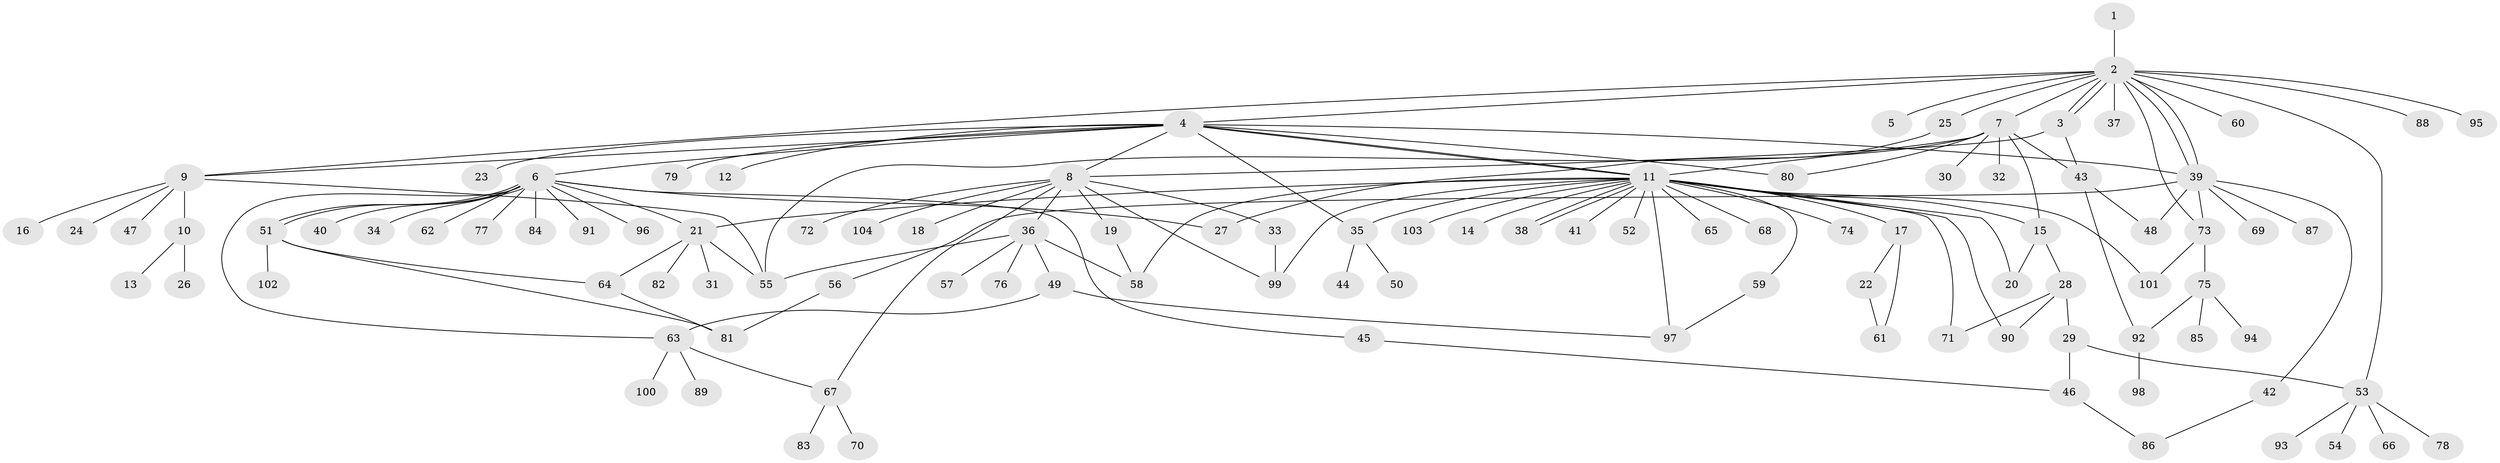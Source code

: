 // Generated by graph-tools (version 1.1) at 2025/11/02/27/25 16:11:15]
// undirected, 104 vertices, 143 edges
graph export_dot {
graph [start="1"]
  node [color=gray90,style=filled];
  1;
  2;
  3;
  4;
  5;
  6;
  7;
  8;
  9;
  10;
  11;
  12;
  13;
  14;
  15;
  16;
  17;
  18;
  19;
  20;
  21;
  22;
  23;
  24;
  25;
  26;
  27;
  28;
  29;
  30;
  31;
  32;
  33;
  34;
  35;
  36;
  37;
  38;
  39;
  40;
  41;
  42;
  43;
  44;
  45;
  46;
  47;
  48;
  49;
  50;
  51;
  52;
  53;
  54;
  55;
  56;
  57;
  58;
  59;
  60;
  61;
  62;
  63;
  64;
  65;
  66;
  67;
  68;
  69;
  70;
  71;
  72;
  73;
  74;
  75;
  76;
  77;
  78;
  79;
  80;
  81;
  82;
  83;
  84;
  85;
  86;
  87;
  88;
  89;
  90;
  91;
  92;
  93;
  94;
  95;
  96;
  97;
  98;
  99;
  100;
  101;
  102;
  103;
  104;
  1 -- 2;
  2 -- 3;
  2 -- 3;
  2 -- 4;
  2 -- 5;
  2 -- 7;
  2 -- 9;
  2 -- 25;
  2 -- 37;
  2 -- 39;
  2 -- 39;
  2 -- 53;
  2 -- 60;
  2 -- 73;
  2 -- 88;
  2 -- 95;
  3 -- 8;
  3 -- 43;
  4 -- 6;
  4 -- 8;
  4 -- 9;
  4 -- 11;
  4 -- 11;
  4 -- 12;
  4 -- 23;
  4 -- 35;
  4 -- 39;
  4 -- 79;
  4 -- 80;
  6 -- 21;
  6 -- 27;
  6 -- 34;
  6 -- 40;
  6 -- 45;
  6 -- 51;
  6 -- 51;
  6 -- 62;
  6 -- 63;
  6 -- 77;
  6 -- 84;
  6 -- 91;
  6 -- 96;
  7 -- 11;
  7 -- 15;
  7 -- 30;
  7 -- 32;
  7 -- 43;
  7 -- 55;
  7 -- 80;
  8 -- 18;
  8 -- 19;
  8 -- 33;
  8 -- 36;
  8 -- 67;
  8 -- 72;
  8 -- 99;
  8 -- 104;
  9 -- 10;
  9 -- 16;
  9 -- 24;
  9 -- 47;
  9 -- 55;
  10 -- 13;
  10 -- 26;
  11 -- 14;
  11 -- 15;
  11 -- 17;
  11 -- 20;
  11 -- 21;
  11 -- 35;
  11 -- 38;
  11 -- 38;
  11 -- 41;
  11 -- 52;
  11 -- 58;
  11 -- 59;
  11 -- 65;
  11 -- 68;
  11 -- 71;
  11 -- 74;
  11 -- 90;
  11 -- 97;
  11 -- 99;
  11 -- 101;
  11 -- 103;
  15 -- 20;
  15 -- 28;
  17 -- 22;
  17 -- 61;
  19 -- 58;
  21 -- 31;
  21 -- 55;
  21 -- 64;
  21 -- 82;
  22 -- 61;
  25 -- 27;
  28 -- 29;
  28 -- 71;
  28 -- 90;
  29 -- 46;
  29 -- 53;
  33 -- 99;
  35 -- 44;
  35 -- 50;
  36 -- 49;
  36 -- 55;
  36 -- 57;
  36 -- 58;
  36 -- 76;
  39 -- 42;
  39 -- 48;
  39 -- 56;
  39 -- 69;
  39 -- 73;
  39 -- 87;
  42 -- 86;
  43 -- 48;
  43 -- 92;
  45 -- 46;
  46 -- 86;
  49 -- 63;
  49 -- 97;
  51 -- 64;
  51 -- 81;
  51 -- 102;
  53 -- 54;
  53 -- 66;
  53 -- 78;
  53 -- 93;
  56 -- 81;
  59 -- 97;
  63 -- 67;
  63 -- 89;
  63 -- 100;
  64 -- 81;
  67 -- 70;
  67 -- 83;
  73 -- 75;
  73 -- 101;
  75 -- 85;
  75 -- 92;
  75 -- 94;
  92 -- 98;
}
